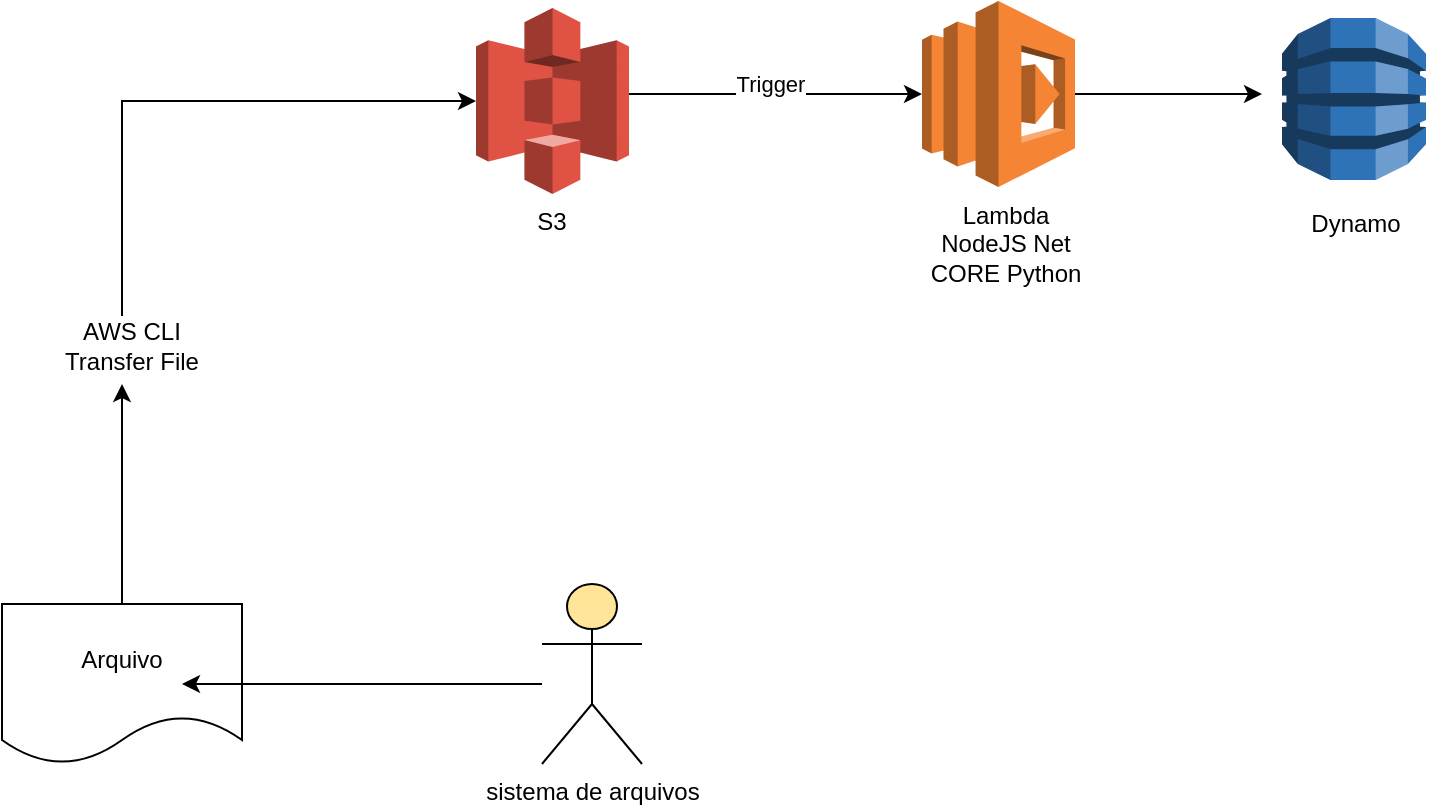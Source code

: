 <mxfile version="28.1.2">
  <diagram name="Página-1" id="Kx5h-FW3b9mv7X7Bfouj">
    <mxGraphModel dx="480" dy="628" grid="1" gridSize="10" guides="1" tooltips="1" connect="1" arrows="1" fold="1" page="1" pageScale="1" pageWidth="827" pageHeight="1169" math="0" shadow="0">
      <root>
        <mxCell id="0" />
        <mxCell id="1" parent="0" />
        <mxCell id="M7uPEsfU0L08RrokNXEi-6" style="edgeStyle=orthogonalEdgeStyle;rounded=0;orthogonalLoop=1;jettySize=auto;html=1;" edge="1" parent="1" source="M7uPEsfU0L08RrokNXEi-1">
          <mxGeometry relative="1" as="geometry">
            <mxPoint x="160" y="680" as="targetPoint" />
          </mxGeometry>
        </mxCell>
        <mxCell id="M7uPEsfU0L08RrokNXEi-1" value="Arquivo" style="shape=document;whiteSpace=wrap;html=1;boundedLbl=1;" vertex="1" parent="1">
          <mxGeometry x="100" y="790" width="120" height="80" as="geometry" />
        </mxCell>
        <mxCell id="M7uPEsfU0L08RrokNXEi-2" value="sistema de arquivos" style="shape=umlActor;verticalLabelPosition=bottom;verticalAlign=top;html=1;outlineConnect=0;fillColor=#FFE599;" vertex="1" parent="1">
          <mxGeometry x="370" y="780" width="50" height="90" as="geometry" />
        </mxCell>
        <mxCell id="M7uPEsfU0L08RrokNXEi-3" style="edgeStyle=orthogonalEdgeStyle;rounded=0;orthogonalLoop=1;jettySize=auto;html=1;entryX=0.75;entryY=0.5;entryDx=0;entryDy=0;entryPerimeter=0;" edge="1" parent="1" source="M7uPEsfU0L08RrokNXEi-2" target="M7uPEsfU0L08RrokNXEi-1">
          <mxGeometry relative="1" as="geometry">
            <Array as="points">
              <mxPoint x="330" y="830" />
              <mxPoint x="330" y="830" />
            </Array>
          </mxGeometry>
        </mxCell>
        <mxCell id="M7uPEsfU0L08RrokNXEi-4" value="AWS CLI Transfer File" style="text;strokeColor=none;align=center;fillColor=none;html=1;verticalAlign=middle;whiteSpace=wrap;rounded=0;" vertex="1" parent="1">
          <mxGeometry x="130" y="646" width="70" height="30" as="geometry" />
        </mxCell>
        <mxCell id="M7uPEsfU0L08RrokNXEi-8" style="edgeStyle=orthogonalEdgeStyle;rounded=0;orthogonalLoop=1;jettySize=auto;html=1;entryX=0;entryY=0.5;entryDx=0;entryDy=0;entryPerimeter=0;" edge="1" parent="1" source="M7uPEsfU0L08RrokNXEi-4" target="M7uPEsfU0L08RrokNXEi-7">
          <mxGeometry relative="1" as="geometry">
            <Array as="points">
              <mxPoint x="160" y="539" />
            </Array>
          </mxGeometry>
        </mxCell>
        <mxCell id="M7uPEsfU0L08RrokNXEi-10" value="" style="group" vertex="1" connectable="0" parent="1">
          <mxGeometry x="337" y="492" width="76.5" height="122" as="geometry" />
        </mxCell>
        <mxCell id="M7uPEsfU0L08RrokNXEi-7" value="" style="outlineConnect=0;dashed=0;verticalLabelPosition=bottom;verticalAlign=top;align=center;html=1;shape=mxgraph.aws3.s3;fillColor=#E05243;gradientColor=none;" vertex="1" parent="M7uPEsfU0L08RrokNXEi-10">
          <mxGeometry width="76.5" height="93" as="geometry" />
        </mxCell>
        <mxCell id="M7uPEsfU0L08RrokNXEi-9" value="S3" style="text;strokeColor=none;align=center;fillColor=none;html=1;verticalAlign=middle;whiteSpace=wrap;rounded=0;" vertex="1" parent="M7uPEsfU0L08RrokNXEi-10">
          <mxGeometry x="3.25" y="92" width="70" height="30" as="geometry" />
        </mxCell>
        <mxCell id="M7uPEsfU0L08RrokNXEi-20" style="edgeStyle=orthogonalEdgeStyle;rounded=0;orthogonalLoop=1;jettySize=auto;html=1;entryX=0;entryY=0.5;entryDx=0;entryDy=0;entryPerimeter=0;" edge="1" parent="1" source="M7uPEsfU0L08RrokNXEi-7" target="M7uPEsfU0L08RrokNXEi-19">
          <mxGeometry relative="1" as="geometry">
            <Array as="points">
              <mxPoint x="450" y="535" />
              <mxPoint x="450" y="535" />
            </Array>
          </mxGeometry>
        </mxCell>
        <mxCell id="M7uPEsfU0L08RrokNXEi-21" value="Trigger" style="edgeLabel;html=1;align=center;verticalAlign=middle;resizable=0;points=[];" vertex="1" connectable="0" parent="M7uPEsfU0L08RrokNXEi-20">
          <mxGeometry x="-0.047" y="5" relative="1" as="geometry">
            <mxPoint as="offset" />
          </mxGeometry>
        </mxCell>
        <mxCell id="M7uPEsfU0L08RrokNXEi-25" value="" style="group" vertex="1" connectable="0" parent="1">
          <mxGeometry x="560" y="488.5" width="83.5" height="136.5" as="geometry" />
        </mxCell>
        <mxCell id="M7uPEsfU0L08RrokNXEi-27" style="edgeStyle=orthogonalEdgeStyle;rounded=0;orthogonalLoop=1;jettySize=auto;html=1;" edge="1" parent="M7uPEsfU0L08RrokNXEi-25" source="M7uPEsfU0L08RrokNXEi-19">
          <mxGeometry relative="1" as="geometry">
            <mxPoint x="170" y="46.5" as="targetPoint" />
          </mxGeometry>
        </mxCell>
        <mxCell id="M7uPEsfU0L08RrokNXEi-19" value="" style="outlineConnect=0;dashed=0;verticalLabelPosition=bottom;verticalAlign=top;align=center;html=1;shape=mxgraph.aws3.lambda;fillColor=#F58534;gradientColor=none;" vertex="1" parent="M7uPEsfU0L08RrokNXEi-25">
          <mxGeometry width="76.5" height="93" as="geometry" />
        </mxCell>
        <mxCell id="M7uPEsfU0L08RrokNXEi-23" value="Lambda NodeJS Net CORE Python" style="text;strokeColor=none;align=center;fillColor=none;html=1;verticalAlign=middle;whiteSpace=wrap;rounded=0;" vertex="1" parent="M7uPEsfU0L08RrokNXEi-25">
          <mxGeometry y="106.5" width="83.5" height="30" as="geometry" />
        </mxCell>
        <mxCell id="M7uPEsfU0L08RrokNXEi-29" value="" style="group" vertex="1" connectable="0" parent="1">
          <mxGeometry x="740" y="497" width="72" height="118" as="geometry" />
        </mxCell>
        <mxCell id="M7uPEsfU0L08RrokNXEi-26" value="" style="outlineConnect=0;dashed=0;verticalLabelPosition=bottom;verticalAlign=top;align=center;html=1;shape=mxgraph.aws3.dynamo_db;fillColor=#2E73B8;gradientColor=none;" vertex="1" parent="M7uPEsfU0L08RrokNXEi-29">
          <mxGeometry width="72" height="81" as="geometry" />
        </mxCell>
        <mxCell id="M7uPEsfU0L08RrokNXEi-28" value="Dynamo" style="text;strokeColor=none;align=center;fillColor=none;html=1;verticalAlign=middle;whiteSpace=wrap;rounded=0;" vertex="1" parent="M7uPEsfU0L08RrokNXEi-29">
          <mxGeometry x="2" y="88" width="70" height="30" as="geometry" />
        </mxCell>
      </root>
    </mxGraphModel>
  </diagram>
</mxfile>
